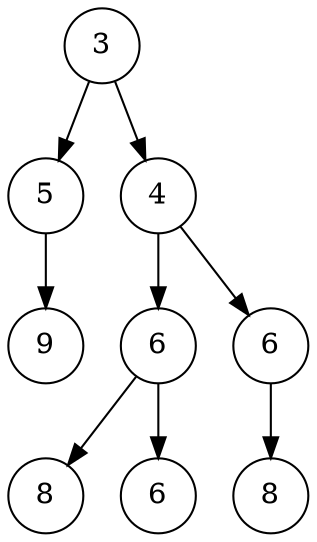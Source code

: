 digraph simple {
    node  [shape=circle]
    graph [ordering=out]

    n4[label=4]
    n6_1[label=6]
    n8_1[label=8]
    n8_2[label=8]
    n6_2[label=6]
    n3[label=3]
    n5[label=5]
    n9[label=9]
    n6_3[label=6]


    n3 -> n5
    n5 -> n9

    n3 -> n4
    n4 -> n6_1
    n6_1 -> n8_2
    n6_1 -> n6_2
    n4 -> n6_3
    n6_3 -> n8_1
}
